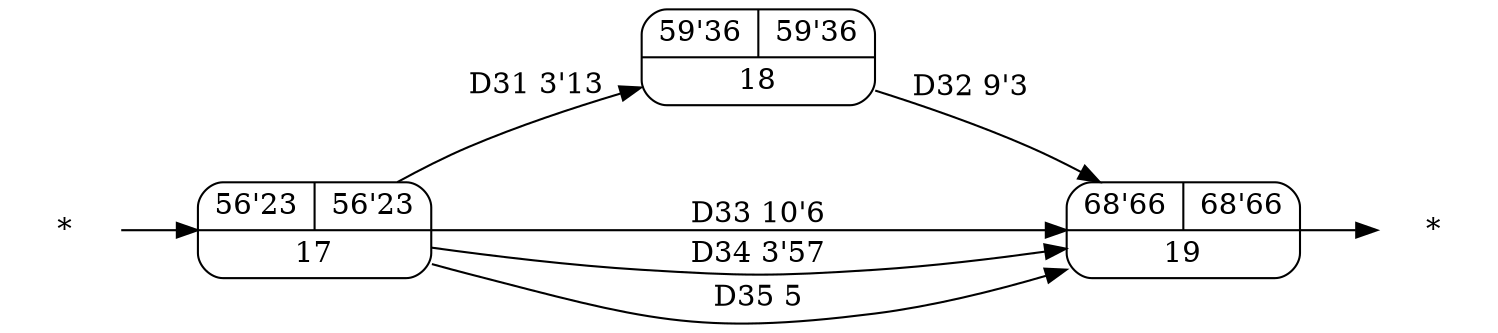 digraph grafo_inicial {
	rankdir = LR; node[style=rounded]
	17 [shape=record, label="{ 56'23 | 56'23 } | 17"];
	18 [shape=record, label="{ 59'36 | 59'36 } | 18"];
	19 [shape=record, label="{ 68'66 | 68'66 } | 19"];
	ast1 [label = "*", shape=plaintext]
	ast2 [label = "*", shape=plaintext]
	node [shape = circle];
	ast1 -> 17;
	17 -> 18 [label = "D31 3'13"];
	18 -> 19 [label = "D32 9'3"];
	17 -> 19 [label = "D33 10'6"];
	17 -> 19 [label = "D34 3'57"];
	17 -> 19 [label = "D35 5"];
	19 -> ast2;
}
